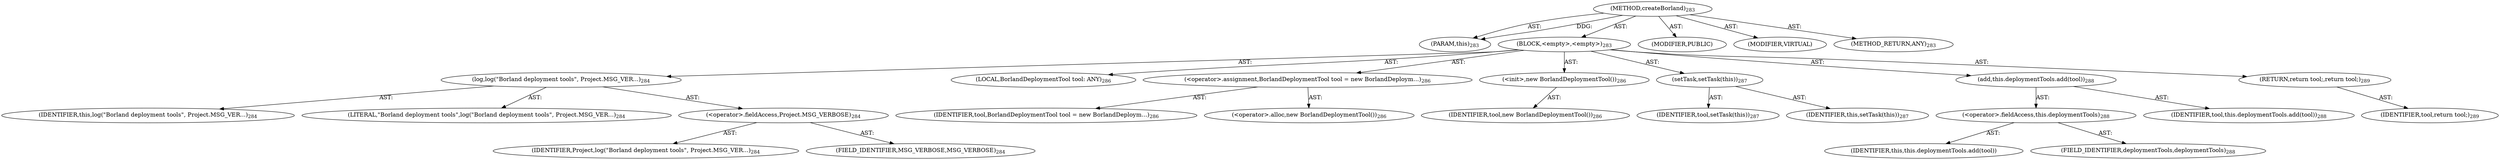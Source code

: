 digraph "createBorland" {  
"111669149707" [label = <(METHOD,createBorland)<SUB>283</SUB>> ]
"115964116995" [label = <(PARAM,this)<SUB>283</SUB>> ]
"25769803787" [label = <(BLOCK,&lt;empty&gt;,&lt;empty&gt;)<SUB>283</SUB>> ]
"30064771117" [label = <(log,log(&quot;Borland deployment tools&quot;, Project.MSG_VER...)<SUB>284</SUB>> ]
"68719476739" [label = <(IDENTIFIER,this,log(&quot;Borland deployment tools&quot;, Project.MSG_VER...)<SUB>284</SUB>> ]
"90194313224" [label = <(LITERAL,&quot;Borland deployment tools&quot;,log(&quot;Borland deployment tools&quot;, Project.MSG_VER...)<SUB>284</SUB>> ]
"30064771118" [label = <(&lt;operator&gt;.fieldAccess,Project.MSG_VERBOSE)<SUB>284</SUB>> ]
"68719476775" [label = <(IDENTIFIER,Project,log(&quot;Borland deployment tools&quot;, Project.MSG_VER...)<SUB>284</SUB>> ]
"55834574867" [label = <(FIELD_IDENTIFIER,MSG_VERBOSE,MSG_VERBOSE)<SUB>284</SUB>> ]
"94489280514" [label = <(LOCAL,BorlandDeploymentTool tool: ANY)<SUB>286</SUB>> ]
"30064771119" [label = <(&lt;operator&gt;.assignment,BorlandDeploymentTool tool = new BorlandDeploym...)<SUB>286</SUB>> ]
"68719476776" [label = <(IDENTIFIER,tool,BorlandDeploymentTool tool = new BorlandDeploym...)<SUB>286</SUB>> ]
"30064771120" [label = <(&lt;operator&gt;.alloc,new BorlandDeploymentTool())<SUB>286</SUB>> ]
"30064771121" [label = <(&lt;init&gt;,new BorlandDeploymentTool())<SUB>286</SUB>> ]
"68719476777" [label = <(IDENTIFIER,tool,new BorlandDeploymentTool())<SUB>286</SUB>> ]
"30064771122" [label = <(setTask,setTask(this))<SUB>287</SUB>> ]
"68719476778" [label = <(IDENTIFIER,tool,setTask(this))<SUB>287</SUB>> ]
"68719476740" [label = <(IDENTIFIER,this,setTask(this))<SUB>287</SUB>> ]
"30064771123" [label = <(add,this.deploymentTools.add(tool))<SUB>288</SUB>> ]
"30064771124" [label = <(&lt;operator&gt;.fieldAccess,this.deploymentTools)<SUB>288</SUB>> ]
"68719476779" [label = <(IDENTIFIER,this,this.deploymentTools.add(tool))> ]
"55834574868" [label = <(FIELD_IDENTIFIER,deploymentTools,deploymentTools)<SUB>288</SUB>> ]
"68719476780" [label = <(IDENTIFIER,tool,this.deploymentTools.add(tool))<SUB>288</SUB>> ]
"146028888068" [label = <(RETURN,return tool;,return tool;)<SUB>289</SUB>> ]
"68719476781" [label = <(IDENTIFIER,tool,return tool;)<SUB>289</SUB>> ]
"133143986227" [label = <(MODIFIER,PUBLIC)> ]
"133143986228" [label = <(MODIFIER,VIRTUAL)> ]
"128849018891" [label = <(METHOD_RETURN,ANY)<SUB>283</SUB>> ]
  "111669149707" -> "115964116995"  [ label = "AST: "] 
  "111669149707" -> "25769803787"  [ label = "AST: "] 
  "111669149707" -> "133143986227"  [ label = "AST: "] 
  "111669149707" -> "133143986228"  [ label = "AST: "] 
  "111669149707" -> "128849018891"  [ label = "AST: "] 
  "25769803787" -> "30064771117"  [ label = "AST: "] 
  "25769803787" -> "94489280514"  [ label = "AST: "] 
  "25769803787" -> "30064771119"  [ label = "AST: "] 
  "25769803787" -> "30064771121"  [ label = "AST: "] 
  "25769803787" -> "30064771122"  [ label = "AST: "] 
  "25769803787" -> "30064771123"  [ label = "AST: "] 
  "25769803787" -> "146028888068"  [ label = "AST: "] 
  "30064771117" -> "68719476739"  [ label = "AST: "] 
  "30064771117" -> "90194313224"  [ label = "AST: "] 
  "30064771117" -> "30064771118"  [ label = "AST: "] 
  "30064771118" -> "68719476775"  [ label = "AST: "] 
  "30064771118" -> "55834574867"  [ label = "AST: "] 
  "30064771119" -> "68719476776"  [ label = "AST: "] 
  "30064771119" -> "30064771120"  [ label = "AST: "] 
  "30064771121" -> "68719476777"  [ label = "AST: "] 
  "30064771122" -> "68719476778"  [ label = "AST: "] 
  "30064771122" -> "68719476740"  [ label = "AST: "] 
  "30064771123" -> "30064771124"  [ label = "AST: "] 
  "30064771123" -> "68719476780"  [ label = "AST: "] 
  "30064771124" -> "68719476779"  [ label = "AST: "] 
  "30064771124" -> "55834574868"  [ label = "AST: "] 
  "146028888068" -> "68719476781"  [ label = "AST: "] 
  "111669149707" -> "115964116995"  [ label = "DDG: "] 
}
